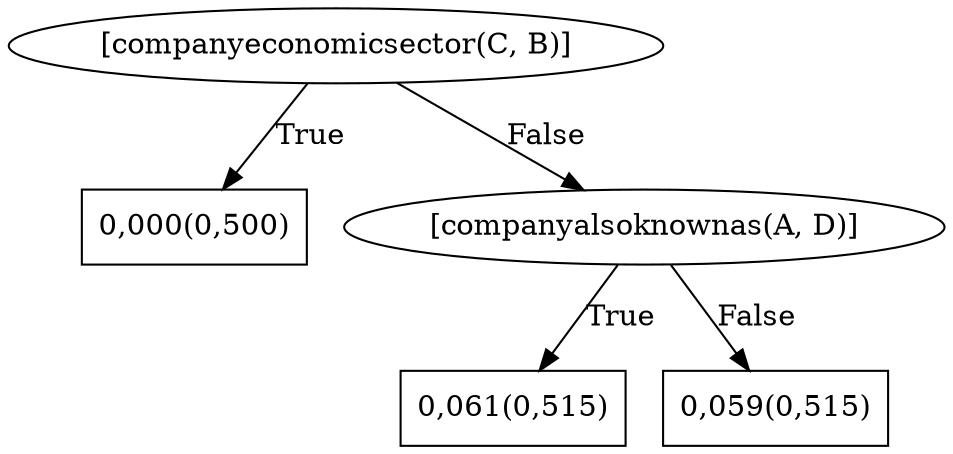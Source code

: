 digraph G{ 
1[label = "[companyeconomicsector(C, B)]"];
1 -> 2[label="True"];
1 -> 3[label="False"];
2[shape = box,label = "0,000(0,500)"];
3[label = "[companyalsoknownas(A, D)]"];
3 -> 4[label="True"];
3 -> 5[label="False"];
4[shape = box,label = "0,061(0,515)"];
5[shape = box,label = "0,059(0,515)"];
}

